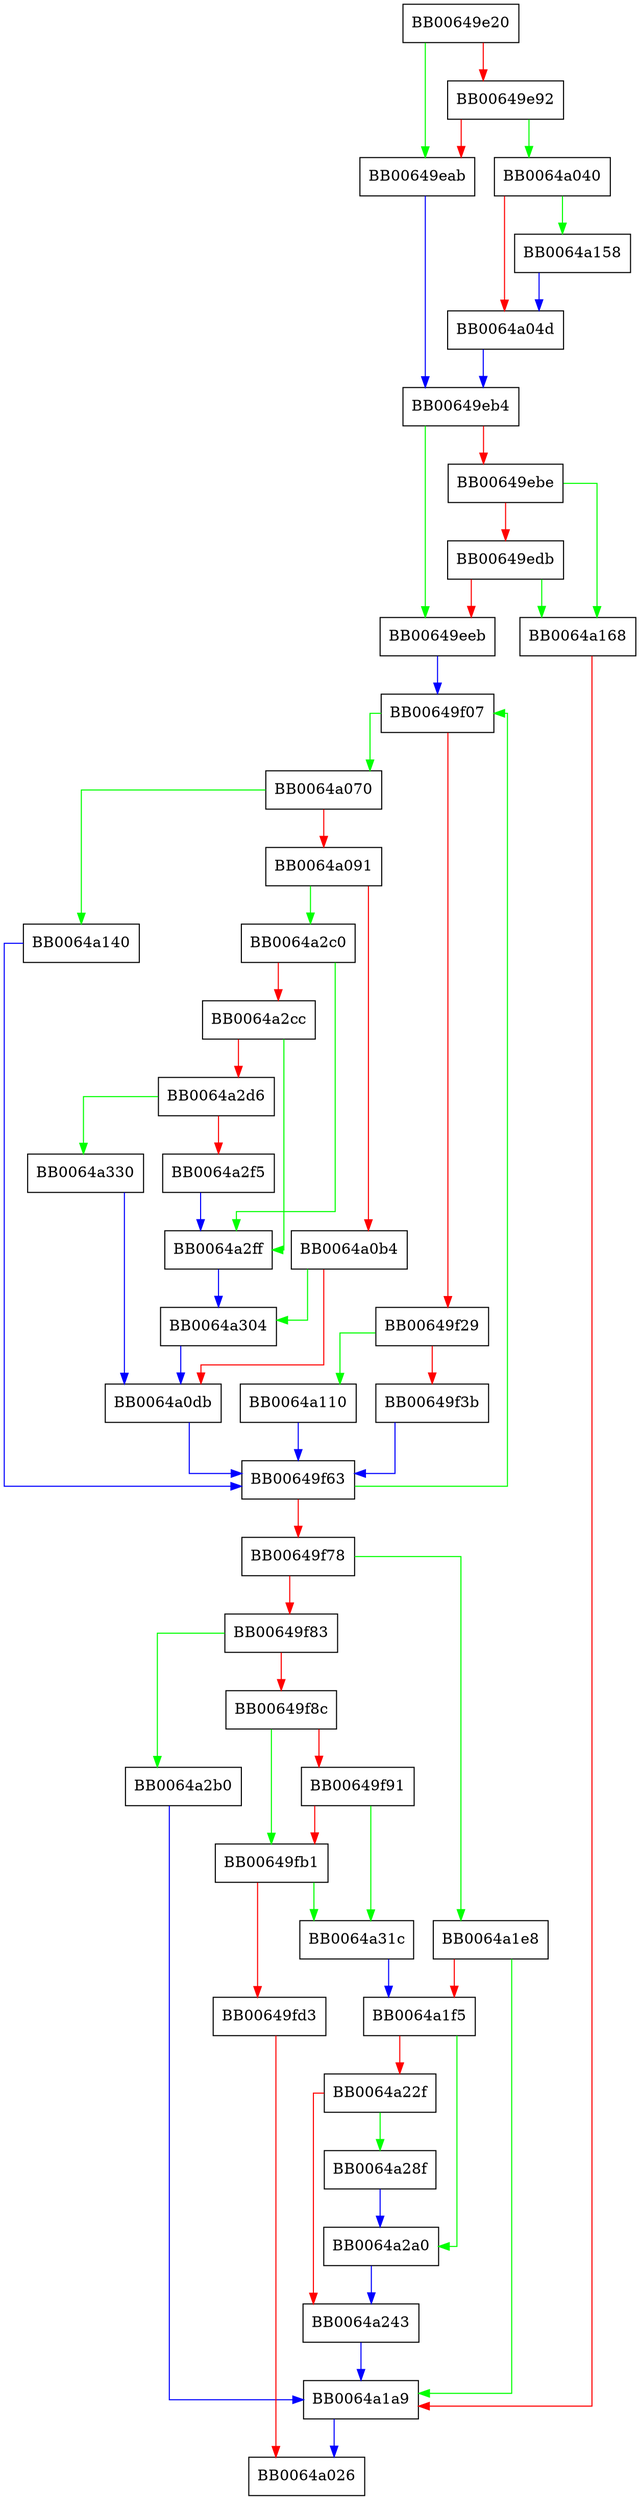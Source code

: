 digraph OSSL_STORE_open_ex {
  node [shape="box"];
  graph [splines=ortho];
  BB00649e20 -> BB00649eab [color="green"];
  BB00649e20 -> BB00649e92 [color="red"];
  BB00649e92 -> BB0064a040 [color="green"];
  BB00649e92 -> BB00649eab [color="red"];
  BB00649eab -> BB00649eb4 [color="blue"];
  BB00649eb4 -> BB00649eeb [color="green"];
  BB00649eb4 -> BB00649ebe [color="red"];
  BB00649ebe -> BB0064a168 [color="green"];
  BB00649ebe -> BB00649edb [color="red"];
  BB00649edb -> BB0064a168 [color="green"];
  BB00649edb -> BB00649eeb [color="red"];
  BB00649eeb -> BB00649f07 [color="blue"];
  BB00649f07 -> BB0064a070 [color="green"];
  BB00649f07 -> BB00649f29 [color="red"];
  BB00649f29 -> BB0064a110 [color="green"];
  BB00649f29 -> BB00649f3b [color="red"];
  BB00649f3b -> BB00649f63 [color="blue"];
  BB00649f63 -> BB00649f07 [color="green"];
  BB00649f63 -> BB00649f78 [color="red"];
  BB00649f78 -> BB0064a1e8 [color="green"];
  BB00649f78 -> BB00649f83 [color="red"];
  BB00649f83 -> BB0064a2b0 [color="green"];
  BB00649f83 -> BB00649f8c [color="red"];
  BB00649f8c -> BB00649fb1 [color="green"];
  BB00649f8c -> BB00649f91 [color="red"];
  BB00649f91 -> BB0064a31c [color="green"];
  BB00649f91 -> BB00649fb1 [color="red"];
  BB00649fb1 -> BB0064a31c [color="green"];
  BB00649fb1 -> BB00649fd3 [color="red"];
  BB00649fd3 -> BB0064a026 [color="red"];
  BB0064a040 -> BB0064a158 [color="green"];
  BB0064a040 -> BB0064a04d [color="red"];
  BB0064a04d -> BB00649eb4 [color="blue"];
  BB0064a070 -> BB0064a140 [color="green"];
  BB0064a070 -> BB0064a091 [color="red"];
  BB0064a091 -> BB0064a2c0 [color="green"];
  BB0064a091 -> BB0064a0b4 [color="red"];
  BB0064a0b4 -> BB0064a304 [color="green"];
  BB0064a0b4 -> BB0064a0db [color="red"];
  BB0064a0db -> BB00649f63 [color="blue"];
  BB0064a110 -> BB00649f63 [color="blue"];
  BB0064a140 -> BB00649f63 [color="blue"];
  BB0064a158 -> BB0064a04d [color="blue"];
  BB0064a168 -> BB0064a1a9 [color="red"];
  BB0064a1a9 -> BB0064a026 [color="blue"];
  BB0064a1e8 -> BB0064a1a9 [color="green"];
  BB0064a1e8 -> BB0064a1f5 [color="red"];
  BB0064a1f5 -> BB0064a2a0 [color="green"];
  BB0064a1f5 -> BB0064a22f [color="red"];
  BB0064a22f -> BB0064a28f [color="green"];
  BB0064a22f -> BB0064a243 [color="red"];
  BB0064a243 -> BB0064a1a9 [color="blue"];
  BB0064a28f -> BB0064a2a0 [color="blue"];
  BB0064a2a0 -> BB0064a243 [color="blue"];
  BB0064a2b0 -> BB0064a1a9 [color="blue"];
  BB0064a2c0 -> BB0064a2ff [color="green"];
  BB0064a2c0 -> BB0064a2cc [color="red"];
  BB0064a2cc -> BB0064a2ff [color="green"];
  BB0064a2cc -> BB0064a2d6 [color="red"];
  BB0064a2d6 -> BB0064a330 [color="green"];
  BB0064a2d6 -> BB0064a2f5 [color="red"];
  BB0064a2f5 -> BB0064a2ff [color="blue"];
  BB0064a2ff -> BB0064a304 [color="blue"];
  BB0064a304 -> BB0064a0db [color="blue"];
  BB0064a31c -> BB0064a1f5 [color="blue"];
  BB0064a330 -> BB0064a0db [color="blue"];
}